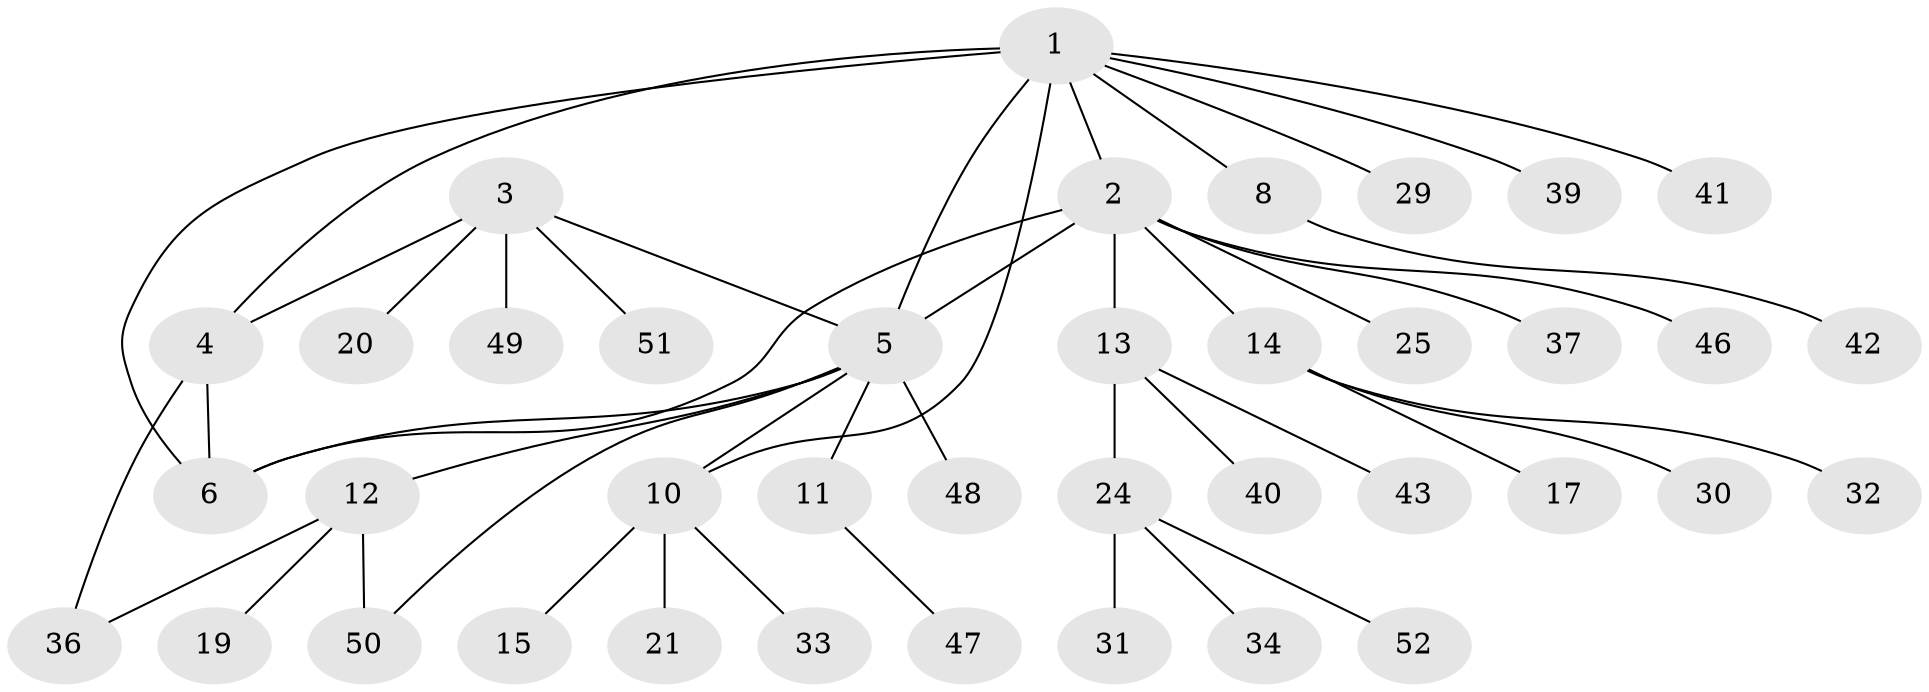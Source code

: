 // Generated by graph-tools (version 1.1) at 2025/24/03/03/25 07:24:11]
// undirected, 39 vertices, 46 edges
graph export_dot {
graph [start="1"]
  node [color=gray90,style=filled];
  1 [super="+7"];
  2 [super="+23"];
  3 [super="+16"];
  4 [super="+45"];
  5 [super="+9"];
  6;
  8 [super="+18"];
  10 [super="+26"];
  11 [super="+38"];
  12 [super="+35"];
  13 [super="+22"];
  14 [super="+27"];
  15;
  17;
  19 [super="+28"];
  20;
  21;
  24 [super="+44"];
  25;
  29;
  30;
  31;
  32;
  33;
  34;
  36;
  37;
  39;
  40;
  41;
  42;
  43;
  46;
  47;
  48;
  49;
  50;
  51;
  52;
  1 -- 2;
  1 -- 4 [weight=2];
  1 -- 10;
  1 -- 5;
  1 -- 6;
  1 -- 39;
  1 -- 8;
  1 -- 41;
  1 -- 29;
  2 -- 6;
  2 -- 13;
  2 -- 14;
  2 -- 25;
  2 -- 37;
  2 -- 5;
  2 -- 46;
  3 -- 4;
  3 -- 20;
  3 -- 49;
  3 -- 5;
  3 -- 51;
  4 -- 6;
  4 -- 36;
  5 -- 6;
  5 -- 11;
  5 -- 12;
  5 -- 48;
  5 -- 50;
  5 -- 10;
  8 -- 42;
  10 -- 15;
  10 -- 21;
  10 -- 33;
  11 -- 47;
  12 -- 19;
  12 -- 36;
  12 -- 50;
  13 -- 24;
  13 -- 40;
  13 -- 43;
  14 -- 17;
  14 -- 30;
  14 -- 32;
  24 -- 31;
  24 -- 34;
  24 -- 52;
}
